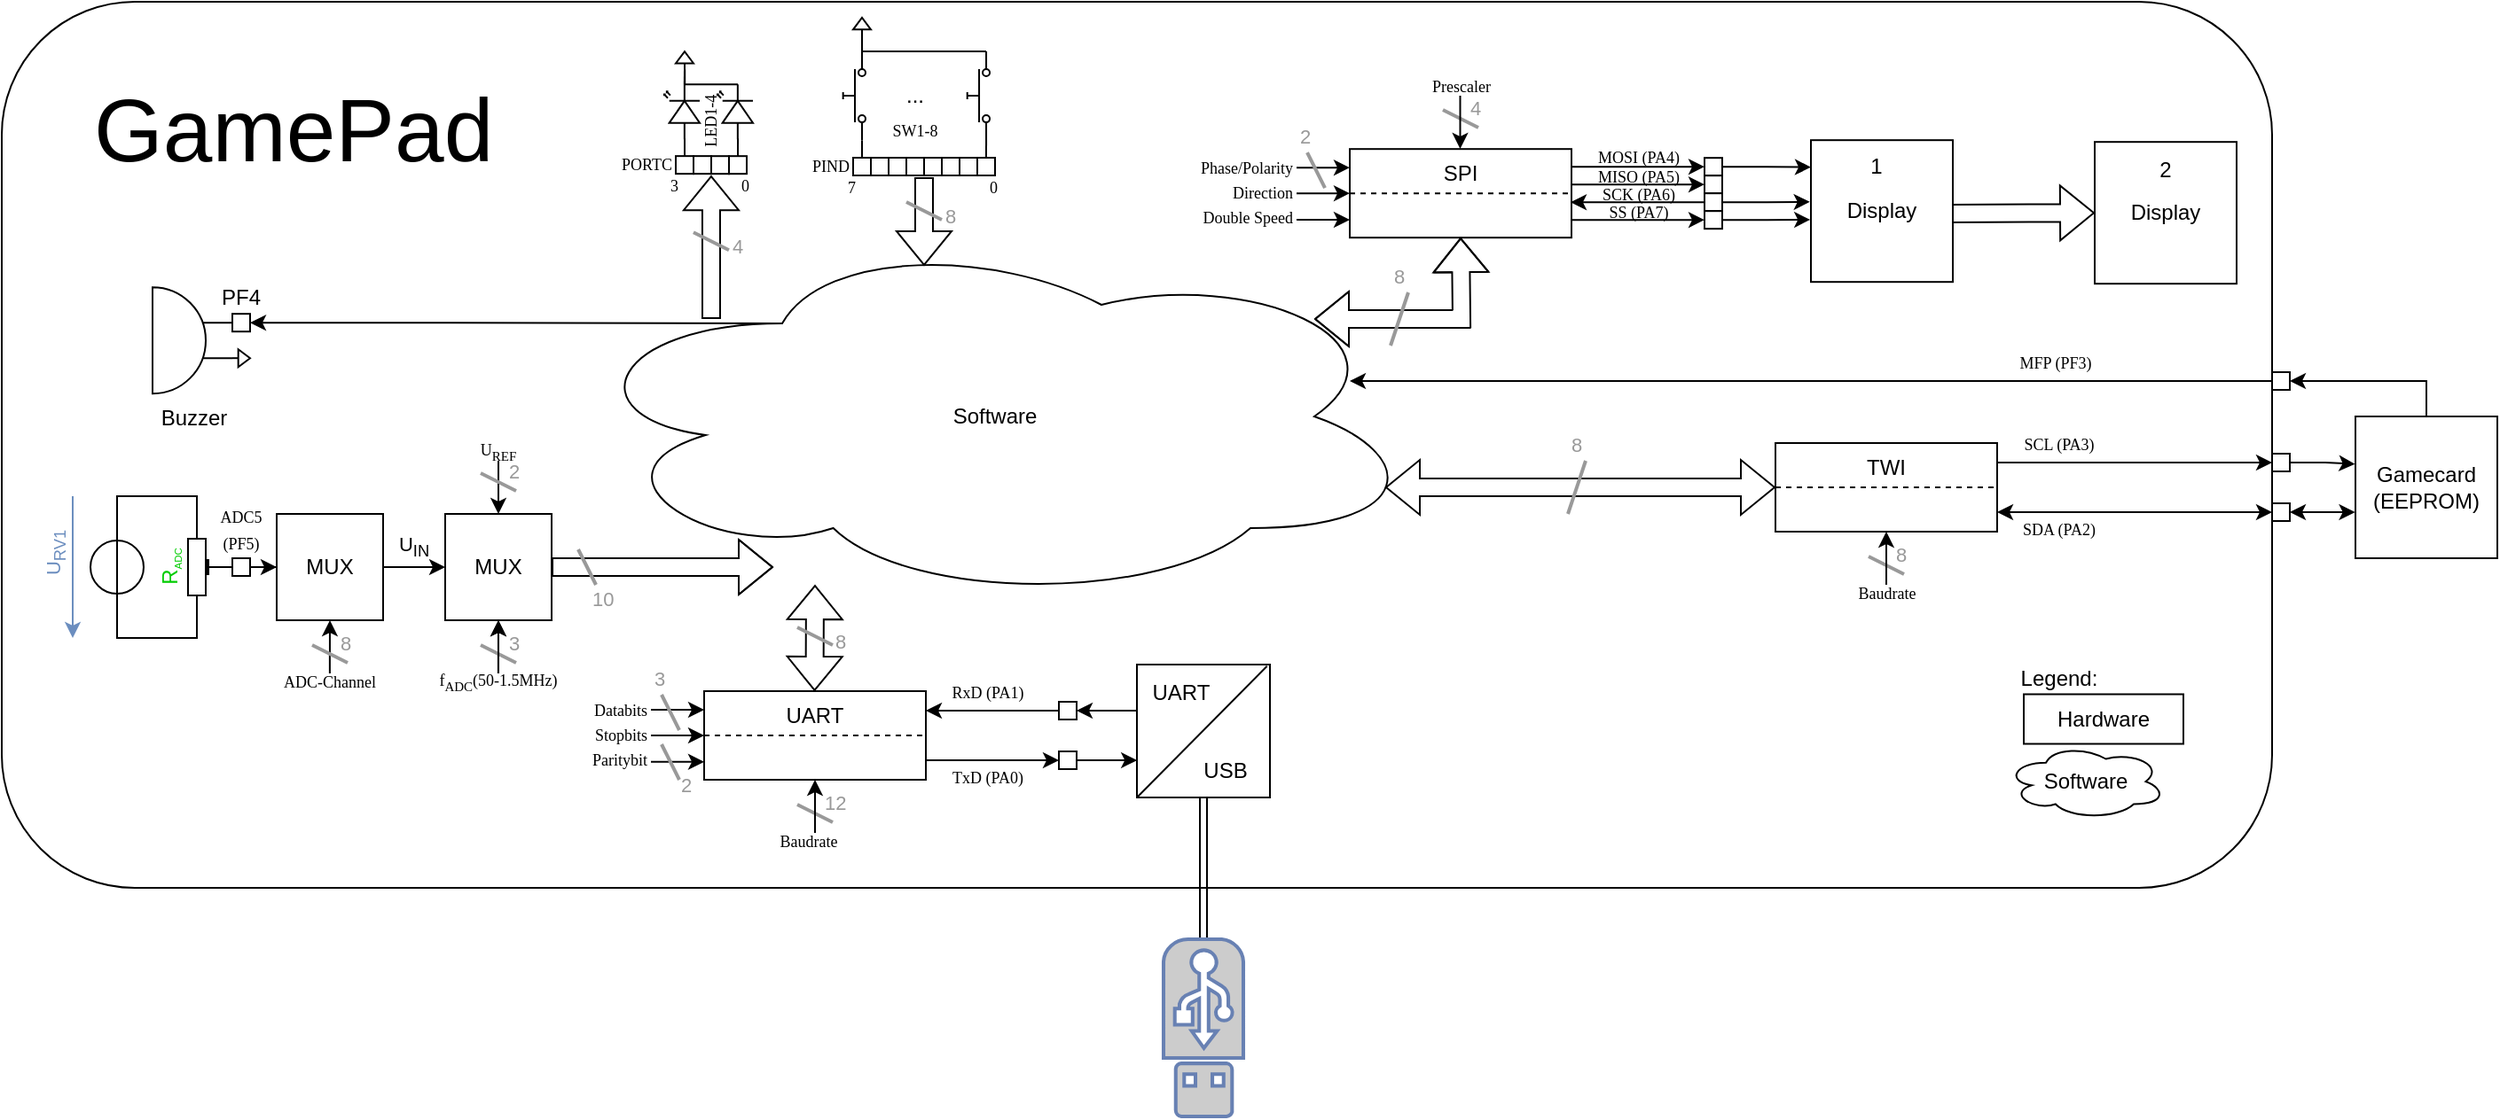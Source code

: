 <mxfile version="28.1.2">
  <diagram name="Seite-1" id="5_yMil5gJSfmWAZm3a9V">
    <mxGraphModel dx="1501" dy="885" grid="1" gridSize="10" guides="1" tooltips="1" connect="1" arrows="1" fold="1" page="1" pageScale="1" pageWidth="827" pageHeight="1169" math="0" shadow="0">
      <root>
        <mxCell id="0" />
        <mxCell id="1" parent="0" />
        <mxCell id="2j-rZwEIqoR1VBWoCeoS-139" value="" style="rounded=1;whiteSpace=wrap;html=1;labelBackgroundColor=default;" parent="1" vertex="1">
          <mxGeometry x="80" y="181" width="1280" height="500" as="geometry" />
        </mxCell>
        <mxCell id="L_umMG17DJ18Sw7gHSa4-65" value="" style="shape=flexArrow;endArrow=classic;html=1;rounded=0;entryX=0;entryY=0.5;entryDx=0;entryDy=0;exitX=0.972;exitY=0.518;exitDx=0;exitDy=0;exitPerimeter=0;" parent="1" source="L_umMG17DJ18Sw7gHSa4-53" target="L_umMG17DJ18Sw7gHSa4-55" edge="1">
          <mxGeometry width="50" height="50" relative="1" as="geometry">
            <mxPoint x="1150" y="290" as="sourcePoint" />
            <mxPoint x="1200" y="240" as="targetPoint" />
          </mxGeometry>
        </mxCell>
        <mxCell id="2j-rZwEIqoR1VBWoCeoS-1" value="Software" style="ellipse;shape=cloud;whiteSpace=wrap;html=1;" parent="1" vertex="1">
          <mxGeometry x="400" y="310" width="480" height="210" as="geometry" />
        </mxCell>
        <mxCell id="h8aSxiHESVSjdpus-O2o-128" style="edgeStyle=orthogonalEdgeStyle;rounded=0;orthogonalLoop=1;jettySize=auto;html=1;exitX=0;exitY=0.5;exitDx=0;exitDy=0;endArrow=none;endFill=0;startArrow=classic;startFill=1;" parent="1" source="2j-rZwEIqoR1VBWoCeoS-50" edge="1">
          <mxGeometry relative="1" as="geometry">
            <mxPoint x="964.5" y="274.09" as="targetPoint" />
            <mxPoint x="1022" y="274.101" as="sourcePoint" />
          </mxGeometry>
        </mxCell>
        <mxCell id="L_umMG17DJ18Sw7gHSa4-61" style="edgeStyle=orthogonalEdgeStyle;rounded=0;orthogonalLoop=1;jettySize=auto;html=1;exitX=1;exitY=0.5;exitDx=0;exitDy=0;entryX=0;entryY=0.191;entryDx=0;entryDy=0;entryPerimeter=0;" parent="1" source="2j-rZwEIqoR1VBWoCeoS-50" target="L_umMG17DJ18Sw7gHSa4-53" edge="1">
          <mxGeometry relative="1" as="geometry" />
        </mxCell>
        <mxCell id="2j-rZwEIqoR1VBWoCeoS-50" value="" style="whiteSpace=wrap;html=1;aspect=fixed;verticalAlign=bottom;labelPosition=center;verticalLabelPosition=top;align=center;horizontal=1;" parent="1" vertex="1">
          <mxGeometry x="1040" y="269.09" width="10" height="10" as="geometry" />
        </mxCell>
        <mxCell id="h8aSxiHESVSjdpus-O2o-129" style="edgeStyle=orthogonalEdgeStyle;rounded=0;orthogonalLoop=1;jettySize=auto;html=1;exitX=0;exitY=0.5;exitDx=0;exitDy=0;startArrow=classic;startFill=1;endArrow=none;endFill=0;" parent="1" source="2j-rZwEIqoR1VBWoCeoS-61" edge="1">
          <mxGeometry relative="1" as="geometry">
            <mxPoint x="964.5" y="284.09" as="targetPoint" />
            <mxPoint x="1022" y="284.101" as="sourcePoint" />
          </mxGeometry>
        </mxCell>
        <mxCell id="2j-rZwEIqoR1VBWoCeoS-61" value="" style="whiteSpace=wrap;html=1;aspect=fixed;verticalAlign=bottom;labelPosition=center;verticalLabelPosition=top;align=center;horizontal=1;" parent="1" vertex="1">
          <mxGeometry x="1040" y="279.09" width="10" height="10" as="geometry" />
        </mxCell>
        <mxCell id="h8aSxiHESVSjdpus-O2o-130" style="edgeStyle=orthogonalEdgeStyle;rounded=0;orthogonalLoop=1;jettySize=auto;html=1;exitX=0;exitY=0.5;exitDx=0;exitDy=0;" parent="1" source="2j-rZwEIqoR1VBWoCeoS-62" edge="1">
          <mxGeometry relative="1" as="geometry">
            <mxPoint x="964.5" y="294.09" as="targetPoint" />
            <mxPoint x="1022" y="294.101" as="sourcePoint" />
          </mxGeometry>
        </mxCell>
        <mxCell id="L_umMG17DJ18Sw7gHSa4-62" style="edgeStyle=orthogonalEdgeStyle;rounded=0;orthogonalLoop=1;jettySize=auto;html=1;entryX=-0.008;entryY=0.435;entryDx=0;entryDy=0;entryPerimeter=0;" parent="1" source="2j-rZwEIqoR1VBWoCeoS-62" target="L_umMG17DJ18Sw7gHSa4-53" edge="1">
          <mxGeometry relative="1" as="geometry" />
        </mxCell>
        <mxCell id="2j-rZwEIqoR1VBWoCeoS-62" value="" style="whiteSpace=wrap;html=1;aspect=fixed;verticalAlign=bottom;labelPosition=center;verticalLabelPosition=top;align=center;horizontal=1;" parent="1" vertex="1">
          <mxGeometry x="1040" y="289.09" width="10" height="10" as="geometry" />
        </mxCell>
        <mxCell id="h8aSxiHESVSjdpus-O2o-131" style="edgeStyle=orthogonalEdgeStyle;rounded=0;orthogonalLoop=1;jettySize=auto;html=1;exitX=0;exitY=0.5;exitDx=0;exitDy=0;startArrow=classic;startFill=1;endArrow=none;endFill=0;" parent="1" source="2j-rZwEIqoR1VBWoCeoS-63" edge="1">
          <mxGeometry relative="1" as="geometry">
            <mxPoint x="964.5" y="304.09" as="targetPoint" />
            <mxPoint x="1022" y="304.101" as="sourcePoint" />
          </mxGeometry>
        </mxCell>
        <mxCell id="L_umMG17DJ18Sw7gHSa4-60" style="edgeStyle=orthogonalEdgeStyle;rounded=0;orthogonalLoop=1;jettySize=auto;html=1;exitX=1;exitY=0.5;exitDx=0;exitDy=0;entryX=-0.005;entryY=0.561;entryDx=0;entryDy=0;entryPerimeter=0;" parent="1" source="2j-rZwEIqoR1VBWoCeoS-63" target="L_umMG17DJ18Sw7gHSa4-53" edge="1">
          <mxGeometry relative="1" as="geometry" />
        </mxCell>
        <mxCell id="2j-rZwEIqoR1VBWoCeoS-63" value="" style="whiteSpace=wrap;html=1;aspect=fixed;verticalAlign=bottom;labelPosition=center;verticalLabelPosition=top;align=center;horizontal=1;" parent="1" vertex="1">
          <mxGeometry x="1040" y="299.09" width="10" height="10" as="geometry" />
        </mxCell>
        <mxCell id="2j-rZwEIqoR1VBWoCeoS-65" value="&lt;div&gt;MOSI (PA4)&lt;/div&gt;" style="text;html=1;align=center;verticalAlign=middle;whiteSpace=wrap;rounded=0;rotation=0;fontSize=9;horizontal=1;fontFamily=Lucida Console;" parent="1" vertex="1">
          <mxGeometry x="962.5" y="264.09" width="80" height="10" as="geometry" />
        </mxCell>
        <mxCell id="2j-rZwEIqoR1VBWoCeoS-66" value="SCK (PA6)" style="text;html=1;align=center;verticalAlign=middle;whiteSpace=wrap;rounded=0;rotation=0;fontSize=9;horizontal=1;fontFamily=Lucida Console;" parent="1" vertex="1">
          <mxGeometry x="962.5" y="285.09" width="80" height="10" as="geometry" />
        </mxCell>
        <mxCell id="2j-rZwEIqoR1VBWoCeoS-67" value="MISO (PA5)" style="text;html=1;align=center;verticalAlign=middle;whiteSpace=wrap;rounded=0;rotation=0;fontSize=9;horizontal=1;fontFamily=Lucida Console;" parent="1" vertex="1">
          <mxGeometry x="962.5" y="275.09" width="80" height="10" as="geometry" />
        </mxCell>
        <mxCell id="2j-rZwEIqoR1VBWoCeoS-68" value="SS (PA7)" style="text;html=1;align=center;verticalAlign=middle;whiteSpace=wrap;rounded=0;rotation=0;fontSize=9;horizontal=1;fontFamily=Lucida Console;" parent="1" vertex="1">
          <mxGeometry x="962.5" y="295.09" width="80" height="10" as="geometry" />
        </mxCell>
        <mxCell id="2j-rZwEIqoR1VBWoCeoS-135" value="UART" style="rounded=0;whiteSpace=wrap;html=1;verticalAlign=top;" parent="1" vertex="1">
          <mxGeometry x="476" y="570" width="125" height="50" as="geometry" />
        </mxCell>
        <mxCell id="2j-rZwEIqoR1VBWoCeoS-136" value="" style="endArrow=none;dashed=1;html=1;rounded=0;exitX=0;exitY=0.5;exitDx=0;exitDy=0;entryX=1;entryY=0.5;entryDx=0;entryDy=0;" parent="1" source="2j-rZwEIqoR1VBWoCeoS-135" target="2j-rZwEIqoR1VBWoCeoS-135" edge="1">
          <mxGeometry width="50" height="50" relative="1" as="geometry">
            <mxPoint x="646" y="600" as="sourcePoint" />
            <mxPoint x="696" y="550" as="targetPoint" />
          </mxGeometry>
        </mxCell>
        <mxCell id="2j-rZwEIqoR1VBWoCeoS-140" style="edgeStyle=orthogonalEdgeStyle;rounded=0;orthogonalLoop=1;jettySize=auto;html=1;exitX=0;exitY=0.25;exitDx=0;exitDy=0;startArrow=classic;startFill=1;endArrow=none;endFill=0;entryX=1;entryY=0.5;entryDx=0;entryDy=0;" parent="1" edge="1">
          <mxGeometry relative="1" as="geometry">
            <mxPoint x="446" y="580" as="targetPoint" />
            <mxPoint x="476" y="580.5" as="sourcePoint" />
          </mxGeometry>
        </mxCell>
        <mxCell id="2j-rZwEIqoR1VBWoCeoS-141" value="Databits" style="text;html=1;align=right;verticalAlign=middle;whiteSpace=wrap;rounded=0;rotation=0;fontSize=9;horizontal=1;fontFamily=Lucida Console;" parent="1" vertex="1">
          <mxGeometry x="356" y="576" width="90" height="10" as="geometry" />
        </mxCell>
        <mxCell id="2j-rZwEIqoR1VBWoCeoS-142" value="" style="endArrow=none;html=1;strokeWidth=2;rounded=0;strokeColor=#999999;" parent="1" edge="1">
          <mxGeometry width="50" height="50" relative="1" as="geometry">
            <mxPoint x="462" y="592" as="sourcePoint" />
            <mxPoint x="452" y="572" as="targetPoint" />
          </mxGeometry>
        </mxCell>
        <mxCell id="2j-rZwEIqoR1VBWoCeoS-143" value="3" style="edgeLabel;html=1;align=left;verticalAlign=bottom;resizable=0;points=[];labelPosition=right;verticalLabelPosition=middle;fontColor=#999999;" parent="2j-rZwEIqoR1VBWoCeoS-142" vertex="1" connectable="0">
          <mxGeometry x="-0.44" y="1" relative="1" as="geometry">
            <mxPoint x="-12" y="-15" as="offset" />
          </mxGeometry>
        </mxCell>
        <mxCell id="2j-rZwEIqoR1VBWoCeoS-146" style="edgeStyle=orthogonalEdgeStyle;rounded=0;orthogonalLoop=1;jettySize=auto;html=1;exitX=0;exitY=0.25;exitDx=0;exitDy=0;startArrow=classic;startFill=1;endArrow=none;endFill=0;" parent="1" edge="1">
          <mxGeometry relative="1" as="geometry">
            <mxPoint x="446" y="609.92" as="targetPoint" />
            <mxPoint x="476" y="609.92" as="sourcePoint" />
          </mxGeometry>
        </mxCell>
        <mxCell id="2j-rZwEIqoR1VBWoCeoS-147" value="" style="endArrow=none;html=1;strokeWidth=2;rounded=0;strokeColor=#999999;verticalAlign=top;" parent="1" edge="1">
          <mxGeometry width="50" height="50" relative="1" as="geometry">
            <mxPoint x="462" y="620" as="sourcePoint" />
            <mxPoint x="452" y="600" as="targetPoint" />
          </mxGeometry>
        </mxCell>
        <mxCell id="2j-rZwEIqoR1VBWoCeoS-148" value="2" style="edgeLabel;html=1;align=left;verticalAlign=top;resizable=0;points=[];labelPosition=right;verticalLabelPosition=middle;fontColor=#999999;" parent="2j-rZwEIqoR1VBWoCeoS-147" vertex="1" connectable="0">
          <mxGeometry x="-0.44" y="1" relative="1" as="geometry">
            <mxPoint x="3" y="-5" as="offset" />
          </mxGeometry>
        </mxCell>
        <mxCell id="2j-rZwEIqoR1VBWoCeoS-149" value="Paritybit" style="text;html=1;align=right;verticalAlign=middle;whiteSpace=wrap;rounded=0;rotation=0;fontSize=9;horizontal=1;fontFamily=Lucida Console;" parent="1" vertex="1">
          <mxGeometry x="356" y="604" width="90" height="10" as="geometry" />
        </mxCell>
        <mxCell id="2j-rZwEIqoR1VBWoCeoS-150" style="edgeStyle=orthogonalEdgeStyle;rounded=0;orthogonalLoop=1;jettySize=auto;html=1;exitX=0;exitY=0.25;exitDx=0;exitDy=0;startArrow=classic;startFill=1;endArrow=none;endFill=0;" parent="1" edge="1">
          <mxGeometry relative="1" as="geometry">
            <mxPoint x="446" y="595" as="targetPoint" />
            <mxPoint x="476" y="595" as="sourcePoint" />
          </mxGeometry>
        </mxCell>
        <mxCell id="2j-rZwEIqoR1VBWoCeoS-151" value="Stopbits" style="text;html=1;align=right;verticalAlign=middle;whiteSpace=wrap;rounded=0;rotation=0;fontSize=9;horizontal=1;fontFamily=Lucida Console;" parent="1" vertex="1">
          <mxGeometry x="356" y="590" width="90" height="10" as="geometry" />
        </mxCell>
        <mxCell id="L_umMG17DJ18Sw7gHSa4-14" style="edgeStyle=orthogonalEdgeStyle;rounded=0;orthogonalLoop=1;jettySize=auto;html=1;exitX=1;exitY=0.5;exitDx=0;exitDy=0;entryX=0;entryY=0.866;entryDx=0;entryDy=0;entryPerimeter=0;startArrow=classic;startFill=1;endArrow=none;endFill=0;" parent="1" source="2j-rZwEIqoR1VBWoCeoS-152" target="L_umMG17DJ18Sw7gHSa4-8" edge="1">
          <mxGeometry relative="1" as="geometry" />
        </mxCell>
        <mxCell id="2j-rZwEIqoR1VBWoCeoS-152" value="" style="whiteSpace=wrap;html=1;aspect=fixed;verticalAlign=bottom;labelPosition=center;verticalLabelPosition=top;align=center;horizontal=1;" parent="1" vertex="1">
          <mxGeometry x="676" y="576" width="10" height="10" as="geometry" />
        </mxCell>
        <mxCell id="2j-rZwEIqoR1VBWoCeoS-157" style="edgeStyle=orthogonalEdgeStyle;rounded=0;orthogonalLoop=1;jettySize=auto;html=1;exitX=0;exitY=0.5;exitDx=0;exitDy=0;endArrow=none;endFill=0;startArrow=classic;startFill=1;" parent="1" source="2j-rZwEIqoR1VBWoCeoS-153" edge="1">
          <mxGeometry relative="1" as="geometry">
            <mxPoint x="601" y="608.971" as="targetPoint" />
            <mxPoint x="626" y="609" as="sourcePoint" />
          </mxGeometry>
        </mxCell>
        <mxCell id="L_umMG17DJ18Sw7gHSa4-15" style="edgeStyle=orthogonalEdgeStyle;rounded=0;orthogonalLoop=1;jettySize=auto;html=1;exitX=1;exitY=0.5;exitDx=0;exitDy=0;entryX=0.001;entryY=0.726;entryDx=0;entryDy=0;entryPerimeter=0;" parent="1" source="2j-rZwEIqoR1VBWoCeoS-153" target="L_umMG17DJ18Sw7gHSa4-5" edge="1">
          <mxGeometry relative="1" as="geometry" />
        </mxCell>
        <mxCell id="2j-rZwEIqoR1VBWoCeoS-153" value="" style="whiteSpace=wrap;html=1;aspect=fixed;verticalAlign=bottom;labelPosition=center;verticalLabelPosition=top;align=center;horizontal=1;" parent="1" vertex="1">
          <mxGeometry x="676" y="604" width="10" height="10" as="geometry" />
        </mxCell>
        <mxCell id="2j-rZwEIqoR1VBWoCeoS-154" value="RxD (PA1)" style="text;html=1;align=center;verticalAlign=middle;whiteSpace=wrap;rounded=0;rotation=0;fontSize=9;horizontal=1;fontFamily=Lucida Console;" parent="1" vertex="1">
          <mxGeometry x="601" y="566" width="70" height="10" as="geometry" />
        </mxCell>
        <mxCell id="2j-rZwEIqoR1VBWoCeoS-155" value="TxD (PA0)" style="text;html=1;align=center;verticalAlign=middle;whiteSpace=wrap;rounded=0;rotation=0;fontSize=9;horizontal=1;fontFamily=Lucida Console;" parent="1" vertex="1">
          <mxGeometry x="601" y="614" width="70" height="10" as="geometry" />
        </mxCell>
        <mxCell id="2j-rZwEIqoR1VBWoCeoS-158" style="edgeStyle=orthogonalEdgeStyle;rounded=0;orthogonalLoop=1;jettySize=auto;html=1;exitX=0;exitY=0.5;exitDx=0;exitDy=0;" parent="1" source="2j-rZwEIqoR1VBWoCeoS-152" edge="1">
          <mxGeometry relative="1" as="geometry">
            <mxPoint x="601" y="580.961" as="targetPoint" />
            <mxPoint x="631" y="580.99" as="sourcePoint" />
          </mxGeometry>
        </mxCell>
        <mxCell id="2j-rZwEIqoR1VBWoCeoS-167" value="" style="endArrow=none;html=1;strokeWidth=2;rounded=0;strokeColor=#999999;" parent="1" edge="1">
          <mxGeometry width="50" height="50" relative="1" as="geometry">
            <mxPoint x="548.5" y="644" as="sourcePoint" />
            <mxPoint x="528.5" y="634" as="targetPoint" />
          </mxGeometry>
        </mxCell>
        <mxCell id="2j-rZwEIqoR1VBWoCeoS-168" value="12" style="edgeLabel;html=1;align=left;verticalAlign=bottom;resizable=0;points=[];labelPosition=right;verticalLabelPosition=middle;fontColor=#999999;" parent="2j-rZwEIqoR1VBWoCeoS-167" vertex="1" connectable="0">
          <mxGeometry x="-0.44" y="1" relative="1" as="geometry">
            <mxPoint as="offset" />
          </mxGeometry>
        </mxCell>
        <mxCell id="2j-rZwEIqoR1VBWoCeoS-169" value="" style="edgeStyle=orthogonalEdgeStyle;rounded=0;orthogonalLoop=1;jettySize=auto;html=1;" parent="1" edge="1">
          <mxGeometry relative="1" as="geometry">
            <mxPoint x="538.5" y="620" as="targetPoint" />
            <mxPoint x="538.5" y="650" as="sourcePoint" />
          </mxGeometry>
        </mxCell>
        <mxCell id="2j-rZwEIqoR1VBWoCeoS-170" value="Baudrate" style="text;html=1;align=center;verticalAlign=middle;whiteSpace=wrap;rounded=0;rotation=0;fontSize=9;horizontal=1;fontFamily=Lucida Console;" parent="1" vertex="1">
          <mxGeometry x="480" y="650" width="110" height="10" as="geometry" />
        </mxCell>
        <mxCell id="h8aSxiHESVSjdpus-O2o-61" value="TWI" style="rounded=0;whiteSpace=wrap;html=1;verticalAlign=top;" parent="1" vertex="1">
          <mxGeometry x="1080" y="430" width="125" height="50" as="geometry" />
        </mxCell>
        <mxCell id="h8aSxiHESVSjdpus-O2o-62" value="" style="endArrow=none;dashed=1;html=1;rounded=0;exitX=0;exitY=0.5;exitDx=0;exitDy=0;entryX=1;entryY=0.5;entryDx=0;entryDy=0;" parent="1" source="h8aSxiHESVSjdpus-O2o-61" target="h8aSxiHESVSjdpus-O2o-61" edge="1">
          <mxGeometry width="50" height="50" relative="1" as="geometry">
            <mxPoint x="1250" y="460" as="sourcePoint" />
            <mxPoint x="1300" y="410" as="targetPoint" />
          </mxGeometry>
        </mxCell>
        <mxCell id="L_umMG17DJ18Sw7gHSa4-22" style="edgeStyle=orthogonalEdgeStyle;rounded=0;orthogonalLoop=1;jettySize=auto;html=1;entryX=-0.003;entryY=0.336;entryDx=0;entryDy=0;entryPerimeter=0;" parent="1" source="h8aSxiHESVSjdpus-O2o-73" target="L_umMG17DJ18Sw7gHSa4-16" edge="1">
          <mxGeometry relative="1" as="geometry" />
        </mxCell>
        <mxCell id="h8aSxiHESVSjdpus-O2o-73" value="" style="whiteSpace=wrap;html=1;aspect=fixed;verticalAlign=bottom;labelPosition=center;verticalLabelPosition=top;align=center;horizontal=1;" parent="1" vertex="1">
          <mxGeometry x="1360" y="436" width="10" height="10" as="geometry" />
        </mxCell>
        <mxCell id="h8aSxiHESVSjdpus-O2o-74" style="edgeStyle=orthogonalEdgeStyle;rounded=0;orthogonalLoop=1;jettySize=auto;html=1;exitX=0;exitY=0.5;exitDx=0;exitDy=0;endArrow=classic;endFill=1;startArrow=classic;startFill=1;" parent="1" source="h8aSxiHESVSjdpus-O2o-75" edge="1">
          <mxGeometry relative="1" as="geometry">
            <mxPoint x="1205" y="468.971" as="targetPoint" />
            <mxPoint x="1230" y="469" as="sourcePoint" />
          </mxGeometry>
        </mxCell>
        <mxCell id="L_umMG17DJ18Sw7gHSa4-23" style="edgeStyle=orthogonalEdgeStyle;rounded=0;orthogonalLoop=1;jettySize=auto;html=1;exitX=1;exitY=0.5;exitDx=0;exitDy=0;entryX=-0.003;entryY=0.665;entryDx=0;entryDy=0;entryPerimeter=0;startArrow=classic;startFill=1;" parent="1" source="h8aSxiHESVSjdpus-O2o-75" target="L_umMG17DJ18Sw7gHSa4-16" edge="1">
          <mxGeometry relative="1" as="geometry" />
        </mxCell>
        <mxCell id="h8aSxiHESVSjdpus-O2o-75" value="" style="whiteSpace=wrap;html=1;aspect=fixed;verticalAlign=bottom;labelPosition=center;verticalLabelPosition=top;align=center;horizontal=1;" parent="1" vertex="1">
          <mxGeometry x="1360" y="464" width="10" height="10" as="geometry" />
        </mxCell>
        <mxCell id="h8aSxiHESVSjdpus-O2o-76" value="SCL (PA3)" style="text;html=1;align=center;verticalAlign=middle;whiteSpace=wrap;rounded=0;rotation=0;fontSize=9;horizontal=1;fontFamily=Lucida Console;" parent="1" vertex="1">
          <mxGeometry x="1205" y="426" width="70" height="10" as="geometry" />
        </mxCell>
        <mxCell id="h8aSxiHESVSjdpus-O2o-77" value="SDA (PA2)" style="text;html=1;align=center;verticalAlign=middle;whiteSpace=wrap;rounded=0;rotation=0;fontSize=9;horizontal=1;fontFamily=Lucida Console;" parent="1" vertex="1">
          <mxGeometry x="1205" y="474" width="70" height="10" as="geometry" />
        </mxCell>
        <mxCell id="h8aSxiHESVSjdpus-O2o-78" style="edgeStyle=orthogonalEdgeStyle;rounded=0;orthogonalLoop=1;jettySize=auto;html=1;exitX=0;exitY=0.5;exitDx=0;exitDy=0;endArrow=none;endFill=0;startArrow=classic;startFill=1;" parent="1" source="h8aSxiHESVSjdpus-O2o-73" edge="1">
          <mxGeometry relative="1" as="geometry">
            <mxPoint x="1205" y="440.961" as="targetPoint" />
            <mxPoint x="1235" y="440.99" as="sourcePoint" />
          </mxGeometry>
        </mxCell>
        <mxCell id="h8aSxiHESVSjdpus-O2o-79" value="" style="endArrow=none;html=1;strokeWidth=2;rounded=0;strokeColor=#999999;" parent="1" edge="1">
          <mxGeometry width="50" height="50" relative="1" as="geometry">
            <mxPoint x="1152.5" y="504" as="sourcePoint" />
            <mxPoint x="1132.5" y="494" as="targetPoint" />
          </mxGeometry>
        </mxCell>
        <mxCell id="h8aSxiHESVSjdpus-O2o-80" value="8" style="edgeLabel;html=1;align=left;verticalAlign=bottom;resizable=0;points=[];labelPosition=right;verticalLabelPosition=middle;fontColor=#999999;" parent="h8aSxiHESVSjdpus-O2o-79" vertex="1" connectable="0">
          <mxGeometry x="-0.44" y="1" relative="1" as="geometry">
            <mxPoint as="offset" />
          </mxGeometry>
        </mxCell>
        <mxCell id="h8aSxiHESVSjdpus-O2o-81" value="" style="edgeStyle=orthogonalEdgeStyle;rounded=0;orthogonalLoop=1;jettySize=auto;html=1;" parent="1" source="h8aSxiHESVSjdpus-O2o-82" edge="1">
          <mxGeometry relative="1" as="geometry">
            <mxPoint x="1142.5" y="480" as="targetPoint" />
          </mxGeometry>
        </mxCell>
        <mxCell id="h8aSxiHESVSjdpus-O2o-82" value="Baudrate" style="text;html=1;align=center;verticalAlign=middle;whiteSpace=wrap;rounded=0;rotation=0;fontSize=9;horizontal=1;fontFamily=Lucida Console;" parent="1" vertex="1">
          <mxGeometry x="1087.5" y="510" width="110" height="10" as="geometry" />
        </mxCell>
        <mxCell id="h8aSxiHESVSjdpus-O2o-95" value="SPI" style="rounded=0;whiteSpace=wrap;html=1;verticalAlign=top;" parent="1" vertex="1">
          <mxGeometry x="840" y="264.09" width="125" height="50" as="geometry" />
        </mxCell>
        <mxCell id="h8aSxiHESVSjdpus-O2o-96" value="" style="endArrow=none;dashed=1;html=1;rounded=0;exitX=0;exitY=0.5;exitDx=0;exitDy=0;entryX=1;entryY=0.5;entryDx=0;entryDy=0;" parent="1" source="h8aSxiHESVSjdpus-O2o-95" target="h8aSxiHESVSjdpus-O2o-95" edge="1">
          <mxGeometry width="50" height="50" relative="1" as="geometry">
            <mxPoint x="1010" y="294.09" as="sourcePoint" />
            <mxPoint x="1060" y="244.09" as="targetPoint" />
          </mxGeometry>
        </mxCell>
        <mxCell id="h8aSxiHESVSjdpus-O2o-97" style="edgeStyle=orthogonalEdgeStyle;rounded=0;orthogonalLoop=1;jettySize=auto;html=1;exitX=0;exitY=0.25;exitDx=0;exitDy=0;startArrow=classic;startFill=1;endArrow=none;endFill=0;entryX=1;entryY=0.5;entryDx=0;entryDy=0;" parent="1" edge="1">
          <mxGeometry relative="1" as="geometry">
            <mxPoint x="810" y="274.09" as="targetPoint" />
            <mxPoint x="840" y="274.59" as="sourcePoint" />
          </mxGeometry>
        </mxCell>
        <mxCell id="h8aSxiHESVSjdpus-O2o-98" value="Phase/Polarity" style="text;html=1;align=right;verticalAlign=middle;whiteSpace=wrap;rounded=0;rotation=0;fontSize=9;horizontal=1;fontFamily=Lucida Console;" parent="1" vertex="1">
          <mxGeometry x="720" y="270.09" width="90" height="10" as="geometry" />
        </mxCell>
        <mxCell id="h8aSxiHESVSjdpus-O2o-99" value="" style="endArrow=none;html=1;strokeWidth=2;rounded=0;strokeColor=#999999;" parent="1" edge="1">
          <mxGeometry width="50" height="50" relative="1" as="geometry">
            <mxPoint x="826" y="286.09" as="sourcePoint" />
            <mxPoint x="816" y="266.09" as="targetPoint" />
          </mxGeometry>
        </mxCell>
        <mxCell id="h8aSxiHESVSjdpus-O2o-100" value="2" style="edgeLabel;html=1;align=left;verticalAlign=bottom;resizable=0;points=[];labelPosition=right;verticalLabelPosition=middle;fontColor=#999999;" parent="h8aSxiHESVSjdpus-O2o-99" vertex="1" connectable="0">
          <mxGeometry x="-0.44" y="1" relative="1" as="geometry">
            <mxPoint x="-12" y="-15" as="offset" />
          </mxGeometry>
        </mxCell>
        <mxCell id="h8aSxiHESVSjdpus-O2o-101" style="edgeStyle=orthogonalEdgeStyle;rounded=0;orthogonalLoop=1;jettySize=auto;html=1;exitX=0;exitY=0.25;exitDx=0;exitDy=0;startArrow=classic;startFill=1;endArrow=none;endFill=0;" parent="1" edge="1">
          <mxGeometry relative="1" as="geometry">
            <mxPoint x="810" y="304.01" as="targetPoint" />
            <mxPoint x="840" y="304.01" as="sourcePoint" />
          </mxGeometry>
        </mxCell>
        <mxCell id="h8aSxiHESVSjdpus-O2o-104" value="Double Speed" style="text;html=1;align=right;verticalAlign=middle;whiteSpace=wrap;rounded=0;rotation=0;fontSize=9;horizontal=1;fontFamily=Lucida Console;" parent="1" vertex="1">
          <mxGeometry x="720" y="298.09" width="90" height="10" as="geometry" />
        </mxCell>
        <mxCell id="h8aSxiHESVSjdpus-O2o-105" style="edgeStyle=orthogonalEdgeStyle;rounded=0;orthogonalLoop=1;jettySize=auto;html=1;exitX=0;exitY=0.25;exitDx=0;exitDy=0;startArrow=classic;startFill=1;endArrow=none;endFill=0;" parent="1" edge="1">
          <mxGeometry relative="1" as="geometry">
            <mxPoint x="810" y="289.09" as="targetPoint" />
            <mxPoint x="840" y="289.09" as="sourcePoint" />
          </mxGeometry>
        </mxCell>
        <mxCell id="h8aSxiHESVSjdpus-O2o-106" value="Direction" style="text;html=1;align=right;verticalAlign=middle;whiteSpace=wrap;rounded=0;rotation=0;fontSize=9;horizontal=1;fontFamily=Lucida Console;" parent="1" vertex="1">
          <mxGeometry x="720" y="284.09" width="90" height="10" as="geometry" />
        </mxCell>
        <mxCell id="h8aSxiHESVSjdpus-O2o-113" value="" style="endArrow=none;html=1;strokeWidth=2;rounded=0;strokeColor=#999999;" parent="1" edge="1">
          <mxGeometry width="50" height="50" relative="1" as="geometry">
            <mxPoint x="912.5" y="252" as="sourcePoint" />
            <mxPoint x="892.5" y="242" as="targetPoint" />
          </mxGeometry>
        </mxCell>
        <mxCell id="h8aSxiHESVSjdpus-O2o-114" value="4" style="edgeLabel;html=1;align=left;verticalAlign=bottom;resizable=0;points=[];labelPosition=right;verticalLabelPosition=middle;fontColor=#999999;" parent="h8aSxiHESVSjdpus-O2o-113" vertex="1" connectable="0">
          <mxGeometry x="-0.44" y="1" relative="1" as="geometry">
            <mxPoint as="offset" />
          </mxGeometry>
        </mxCell>
        <mxCell id="h8aSxiHESVSjdpus-O2o-115" value="" style="edgeStyle=orthogonalEdgeStyle;rounded=0;orthogonalLoop=1;jettySize=auto;html=1;endArrow=none;endFill=0;startArrow=classic;startFill=1;" parent="1" edge="1">
          <mxGeometry relative="1" as="geometry">
            <mxPoint x="902.25" y="234" as="targetPoint" />
            <mxPoint x="902.25" y="264" as="sourcePoint" />
          </mxGeometry>
        </mxCell>
        <mxCell id="h8aSxiHESVSjdpus-O2o-116" value="Prescaler" style="text;html=1;align=center;verticalAlign=middle;whiteSpace=wrap;rounded=0;rotation=0;fontSize=9;horizontal=1;fontFamily=Lucida Console;" parent="1" vertex="1">
          <mxGeometry x="847.5" y="224" width="110" height="10" as="geometry" />
        </mxCell>
        <mxCell id="h8aSxiHESVSjdpus-O2o-132" value="" style="shape=flexArrow;endArrow=classic;html=1;rounded=0;startArrow=block;entryX=0;entryY=0.5;entryDx=0;entryDy=0;" parent="1" edge="1" target="h8aSxiHESVSjdpus-O2o-61">
          <mxGeometry width="50" height="50" relative="1" as="geometry">
            <mxPoint x="860" y="455" as="sourcePoint" />
            <mxPoint x="760" y="455" as="targetPoint" />
          </mxGeometry>
        </mxCell>
        <mxCell id="h8aSxiHESVSjdpus-O2o-146" value="" style="shape=flexArrow;endArrow=none;html=1;rounded=0;endFill=0;startArrow=block;" parent="1" edge="1">
          <mxGeometry width="50" height="50" relative="1" as="geometry">
            <mxPoint x="600" y="330" as="sourcePoint" />
            <mxPoint x="600" y="280" as="targetPoint" />
          </mxGeometry>
        </mxCell>
        <mxCell id="h8aSxiHESVSjdpus-O2o-147" value="" style="endArrow=none;html=1;strokeWidth=2;rounded=0;strokeColor=#999999;" parent="1" edge="1">
          <mxGeometry width="50" height="50" relative="1" as="geometry">
            <mxPoint x="610" y="304" as="sourcePoint" />
            <mxPoint x="590" y="294" as="targetPoint" />
          </mxGeometry>
        </mxCell>
        <mxCell id="h8aSxiHESVSjdpus-O2o-148" value="8" style="edgeLabel;html=1;align=left;verticalAlign=middle;resizable=0;points=[];labelPosition=right;verticalLabelPosition=middle;fontColor=#999999;" parent="h8aSxiHESVSjdpus-O2o-147" vertex="1" connectable="0">
          <mxGeometry x="-0.44" y="1" relative="1" as="geometry">
            <mxPoint x="6" as="offset" />
          </mxGeometry>
        </mxCell>
        <mxCell id="h8aSxiHESVSjdpus-O2o-176" value="&lt;font&gt;GamePad&lt;/font&gt;" style="text;html=1;strokeColor=none;fillColor=none;align=left;verticalAlign=middle;whiteSpace=wrap;rounded=0;fontSize=50;" parent="1" vertex="1">
          <mxGeometry x="130" y="238.07" width="260" height="30" as="geometry" />
        </mxCell>
        <mxCell id="h8aSxiHESVSjdpus-O2o-177" value="Legend:" style="text;html=1;strokeColor=none;fillColor=none;align=center;verticalAlign=middle;whiteSpace=wrap;rounded=0;" parent="1" vertex="1">
          <mxGeometry x="1210" y="547.75" width="60" height="30" as="geometry" />
        </mxCell>
        <mxCell id="h8aSxiHESVSjdpus-O2o-178" value="Hardware" style="rounded=0;whiteSpace=wrap;html=1;" parent="1" vertex="1">
          <mxGeometry x="1220" y="571.75" width="90" height="28" as="geometry" />
        </mxCell>
        <mxCell id="h8aSxiHESVSjdpus-O2o-179" value="Software" style="ellipse;shape=cloud;whiteSpace=wrap;html=1;" parent="1" vertex="1">
          <mxGeometry x="1210" y="599.75" width="90" height="42.5" as="geometry" />
        </mxCell>
        <mxCell id="L_umMG17DJ18Sw7gHSa4-2" value="" style="shape=flexArrow;endArrow=block;html=1;rounded=0;endFill=0;startArrow=block;" parent="1" edge="1">
          <mxGeometry width="50" height="50" relative="1" as="geometry">
            <mxPoint x="538.26" y="570" as="sourcePoint" />
            <mxPoint x="538.5" y="510" as="targetPoint" />
          </mxGeometry>
        </mxCell>
        <mxCell id="L_umMG17DJ18Sw7gHSa4-3" value="" style="endArrow=none;html=1;strokeWidth=2;rounded=0;strokeColor=#999999;" parent="1" edge="1">
          <mxGeometry width="50" height="50" relative="1" as="geometry">
            <mxPoint x="548.5" y="544" as="sourcePoint" />
            <mxPoint x="528.5" y="534" as="targetPoint" />
          </mxGeometry>
        </mxCell>
        <mxCell id="L_umMG17DJ18Sw7gHSa4-4" value="8" style="edgeLabel;html=1;align=left;verticalAlign=middle;resizable=0;points=[];labelPosition=right;verticalLabelPosition=middle;fontColor=#999999;" parent="L_umMG17DJ18Sw7gHSa4-3" vertex="1" connectable="0">
          <mxGeometry x="-0.44" y="1" relative="1" as="geometry">
            <mxPoint x="6" as="offset" />
          </mxGeometry>
        </mxCell>
        <mxCell id="L_umMG17DJ18Sw7gHSa4-5" value="" style="whiteSpace=wrap;html=1;aspect=fixed;" parent="1" vertex="1">
          <mxGeometry x="720" y="555" width="75" height="75" as="geometry" />
        </mxCell>
        <mxCell id="L_umMG17DJ18Sw7gHSa4-7" value="" style="endArrow=none;html=1;rounded=0;exitX=0;exitY=1;exitDx=0;exitDy=0;entryX=0.978;entryY=0.012;entryDx=0;entryDy=0;entryPerimeter=0;" parent="1" source="L_umMG17DJ18Sw7gHSa4-5" target="L_umMG17DJ18Sw7gHSa4-5" edge="1">
          <mxGeometry width="50" height="50" relative="1" as="geometry">
            <mxPoint x="840" y="570" as="sourcePoint" />
            <mxPoint x="890" y="520" as="targetPoint" />
          </mxGeometry>
        </mxCell>
        <mxCell id="L_umMG17DJ18Sw7gHSa4-8" value="UART" style="text;html=1;strokeColor=none;fillColor=none;align=center;verticalAlign=middle;whiteSpace=wrap;rounded=0;" parent="1" vertex="1">
          <mxGeometry x="720" y="556" width="50" height="30" as="geometry" />
        </mxCell>
        <mxCell id="L_umMG17DJ18Sw7gHSa4-9" value="USB" style="text;html=1;strokeColor=none;fillColor=none;align=center;verticalAlign=middle;whiteSpace=wrap;rounded=0;" parent="1" vertex="1">
          <mxGeometry x="745" y="600" width="50" height="30" as="geometry" />
        </mxCell>
        <mxCell id="L_umMG17DJ18Sw7gHSa4-12" style="edgeStyle=orthogonalEdgeStyle;rounded=0;orthogonalLoop=1;jettySize=auto;html=1;exitX=0.5;exitY=1;exitDx=0;exitDy=0;exitPerimeter=0;entryX=0.25;entryY=1;entryDx=0;entryDy=0;shape=link;" parent="1" source="L_umMG17DJ18Sw7gHSa4-10" target="L_umMG17DJ18Sw7gHSa4-9" edge="1">
          <mxGeometry relative="1" as="geometry" />
        </mxCell>
        <mxCell id="L_umMG17DJ18Sw7gHSa4-10" value="" style="fontColor=#0066CC;verticalAlign=top;verticalLabelPosition=bottom;labelPosition=center;align=center;html=1;outlineConnect=0;fillColor=#CCCCCC;strokeColor=#6881B3;gradientColor=none;gradientDirection=north;strokeWidth=2;shape=mxgraph.networks.usb_stick;rotation=-180;" parent="1" vertex="1">
          <mxGeometry x="735" y="710" width="45" height="100" as="geometry" />
        </mxCell>
        <mxCell id="L_umMG17DJ18Sw7gHSa4-16" value="Gamecard&lt;br&gt;(EEPROM)" style="whiteSpace=wrap;html=1;aspect=fixed;" parent="1" vertex="1">
          <mxGeometry x="1407" y="415" width="80" height="80" as="geometry" />
        </mxCell>
        <mxCell id="L_umMG17DJ18Sw7gHSa4-25" style="edgeStyle=orthogonalEdgeStyle;rounded=0;orthogonalLoop=1;jettySize=auto;html=1;exitX=1;exitY=0.5;exitDx=0;exitDy=0;endArrow=none;endFill=0;startArrow=classic;startFill=1;" parent="1" source="L_umMG17DJ18Sw7gHSa4-24" target="L_umMG17DJ18Sw7gHSa4-16" edge="1">
          <mxGeometry relative="1" as="geometry" />
        </mxCell>
        <mxCell id="L_umMG17DJ18Sw7gHSa4-34" style="edgeStyle=orthogonalEdgeStyle;rounded=0;orthogonalLoop=1;jettySize=auto;html=1;" parent="1" source="L_umMG17DJ18Sw7gHSa4-24" edge="1">
          <mxGeometry relative="1" as="geometry">
            <mxPoint x="840" y="395" as="targetPoint" />
          </mxGeometry>
        </mxCell>
        <mxCell id="L_umMG17DJ18Sw7gHSa4-24" value="" style="whiteSpace=wrap;html=1;aspect=fixed;verticalAlign=bottom;labelPosition=center;verticalLabelPosition=top;align=center;horizontal=1;" parent="1" vertex="1">
          <mxGeometry x="1360" y="390" width="10" height="10" as="geometry" />
        </mxCell>
        <mxCell id="L_umMG17DJ18Sw7gHSa4-35" value="MFP (PF3)" style="text;html=1;align=center;verticalAlign=middle;whiteSpace=wrap;rounded=0;rotation=0;fontSize=9;horizontal=1;fontFamily=Lucida Console;" parent="1" vertex="1">
          <mxGeometry x="1202.5" y="380" width="70" height="10" as="geometry" />
        </mxCell>
        <mxCell id="L_umMG17DJ18Sw7gHSa4-36" value="Buzzer" style="pointerEvents=1;verticalLabelPosition=bottom;shadow=0;dashed=0;align=center;html=1;verticalAlign=top;shape=mxgraph.electrical.electro-mechanical.buzzer;" parent="1" vertex="1">
          <mxGeometry x="165" y="342.09" width="45" height="60" as="geometry" />
        </mxCell>
        <mxCell id="L_umMG17DJ18Sw7gHSa4-39" style="edgeStyle=orthogonalEdgeStyle;rounded=0;orthogonalLoop=1;jettySize=auto;html=1;exitX=1;exitY=0.5;exitDx=0;exitDy=0;entryX=0.25;entryY=0.25;entryDx=0;entryDy=0;entryPerimeter=0;endArrow=none;endFill=0;startArrow=classic;startFill=1;" parent="1" source="L_umMG17DJ18Sw7gHSa4-37" target="2j-rZwEIqoR1VBWoCeoS-1" edge="1">
          <mxGeometry relative="1" as="geometry">
            <mxPoint x="420.0" y="360.13" as="targetPoint" />
          </mxGeometry>
        </mxCell>
        <mxCell id="L_umMG17DJ18Sw7gHSa4-37" value="PF4" style="whiteSpace=wrap;html=1;aspect=fixed;verticalAlign=bottom;labelPosition=center;verticalLabelPosition=top;align=center;horizontal=1;" parent="1" vertex="1">
          <mxGeometry x="210" y="357.09" width="10" height="10" as="geometry" />
        </mxCell>
        <mxCell id="L_umMG17DJ18Sw7gHSa4-40" value="" style="pointerEvents=1;verticalLabelPosition=bottom;shadow=0;dashed=0;align=center;html=1;verticalAlign=top;shape=mxgraph.electrical.signal_sources.signal_ground;rotation=-90;" parent="1" vertex="1">
          <mxGeometry x="210" y="377.09" width="10" height="10" as="geometry" />
        </mxCell>
        <mxCell id="L_umMG17DJ18Sw7gHSa4-53" value="Display" style="whiteSpace=wrap;html=1;aspect=fixed;" parent="1" vertex="1">
          <mxGeometry x="1100" y="259.09" width="80" height="80" as="geometry" />
        </mxCell>
        <mxCell id="L_umMG17DJ18Sw7gHSa4-55" value="Display" style="whiteSpace=wrap;html=1;aspect=fixed;" parent="1" vertex="1">
          <mxGeometry x="1260" y="260.09" width="80" height="80" as="geometry" />
        </mxCell>
        <mxCell id="L_umMG17DJ18Sw7gHSa4-71" value="1" style="text;html=1;strokeColor=none;fillColor=none;align=center;verticalAlign=middle;whiteSpace=wrap;rounded=0;" parent="1" vertex="1">
          <mxGeometry x="1107" y="259.09" width="60" height="30" as="geometry" />
        </mxCell>
        <mxCell id="L_umMG17DJ18Sw7gHSa4-72" value="2" style="text;html=1;strokeColor=none;fillColor=none;align=center;verticalAlign=middle;whiteSpace=wrap;rounded=0;" parent="1" vertex="1">
          <mxGeometry x="1270" y="261.0" width="60" height="30" as="geometry" />
        </mxCell>
        <mxCell id="L_umMG17DJ18Sw7gHSa4-73" value="" style="endArrow=none;html=1;strokeWidth=2;rounded=0;strokeColor=#999999;" parent="1" edge="1">
          <mxGeometry width="50" height="50" relative="1" as="geometry">
            <mxPoint x="973" y="440" as="sourcePoint" />
            <mxPoint x="963" y="470" as="targetPoint" />
          </mxGeometry>
        </mxCell>
        <mxCell id="L_umMG17DJ18Sw7gHSa4-74" value="8" style="edgeLabel;html=1;align=left;verticalAlign=middle;resizable=0;points=[];labelPosition=right;verticalLabelPosition=middle;fontColor=#999999;" parent="L_umMG17DJ18Sw7gHSa4-73" vertex="1" connectable="0">
          <mxGeometry x="-0.44" y="1" relative="1" as="geometry">
            <mxPoint x="-8" y="-18" as="offset" />
          </mxGeometry>
        </mxCell>
        <mxCell id="L_umMG17DJ18Sw7gHSa4-76" value="" style="shape=flexArrow;endArrow=classic;html=1;rounded=0;entryX=0.5;entryY=1;entryDx=0;entryDy=0;startArrow=block;" parent="1" target="h8aSxiHESVSjdpus-O2o-95" edge="1">
          <mxGeometry width="50" height="50" relative="1" as="geometry">
            <mxPoint x="820" y="360" as="sourcePoint" />
            <mxPoint x="880" y="360" as="targetPoint" />
            <Array as="points">
              <mxPoint x="903" y="360" />
            </Array>
          </mxGeometry>
        </mxCell>
        <mxCell id="L_umMG17DJ18Sw7gHSa4-77" value="" style="endArrow=none;html=1;strokeWidth=2;rounded=0;strokeColor=#999999;" parent="1" edge="1">
          <mxGeometry width="50" height="50" relative="1" as="geometry">
            <mxPoint x="873" y="345" as="sourcePoint" />
            <mxPoint x="863" y="375" as="targetPoint" />
          </mxGeometry>
        </mxCell>
        <mxCell id="L_umMG17DJ18Sw7gHSa4-78" value="8" style="edgeLabel;html=1;align=left;verticalAlign=middle;resizable=0;points=[];labelPosition=right;verticalLabelPosition=middle;fontColor=#999999;" parent="L_umMG17DJ18Sw7gHSa4-77" vertex="1" connectable="0">
          <mxGeometry x="-0.44" y="1" relative="1" as="geometry">
            <mxPoint x="-8" y="-18" as="offset" />
          </mxGeometry>
        </mxCell>
        <mxCell id="bfUeVIKomkmClLyNh49Y-1" value="7" style="text;html=1;align=left;verticalAlign=middle;whiteSpace=wrap;rounded=0;rotation=0;fontSize=9;horizontal=1;fontFamily=Lucida Console;" vertex="1" parent="1">
          <mxGeometry x="555" y="281" width="10" height="10" as="geometry" />
        </mxCell>
        <mxCell id="bfUeVIKomkmClLyNh49Y-3" value="" style="whiteSpace=wrap;html=1;aspect=fixed;verticalAlign=bottom;labelPosition=center;verticalLabelPosition=top;align=center;horizontal=1;" vertex="1" parent="1">
          <mxGeometry x="570" y="269" width="10" height="10" as="geometry" />
        </mxCell>
        <mxCell id="bfUeVIKomkmClLyNh49Y-5" value="" style="whiteSpace=wrap;html=1;aspect=fixed;verticalAlign=bottom;labelPosition=center;verticalLabelPosition=top;align=center;horizontal=1;" vertex="1" parent="1">
          <mxGeometry x="580" y="269" width="10" height="10" as="geometry" />
        </mxCell>
        <mxCell id="bfUeVIKomkmClLyNh49Y-7" value="" style="whiteSpace=wrap;html=1;aspect=fixed;verticalAlign=bottom;labelPosition=center;verticalLabelPosition=top;align=center;horizontal=1;" vertex="1" parent="1">
          <mxGeometry x="590" y="269" width="10" height="10" as="geometry" />
        </mxCell>
        <mxCell id="bfUeVIKomkmClLyNh49Y-8" style="edgeStyle=orthogonalEdgeStyle;rounded=0;orthogonalLoop=1;jettySize=auto;html=1;exitX=0.5;exitY=0;exitDx=0;exitDy=0;entryX=0;entryY=0.8;entryDx=0;entryDy=0;endArrow=none;endFill=0;" edge="1" parent="1" source="bfUeVIKomkmClLyNh49Y-9" target="bfUeVIKomkmClLyNh49Y-14">
          <mxGeometry relative="1" as="geometry">
            <Array as="points">
              <mxPoint x="565.03" y="259" />
            </Array>
          </mxGeometry>
        </mxCell>
        <mxCell id="bfUeVIKomkmClLyNh49Y-9" value="" style="whiteSpace=wrap;html=1;aspect=fixed;verticalAlign=bottom;labelPosition=center;verticalLabelPosition=top;align=center;horizontal=1;" vertex="1" parent="1">
          <mxGeometry x="560" y="269" width="10" height="10" as="geometry" />
        </mxCell>
        <mxCell id="bfUeVIKomkmClLyNh49Y-12" value="&lt;div align=&quot;right&quot;&gt;PIND&lt;/div&gt;" style="text;html=1;align=right;verticalAlign=middle;whiteSpace=wrap;rounded=0;rotation=0;fontSize=9;horizontal=1;fontFamily=Lucida Console;" vertex="1" parent="1">
          <mxGeometry x="520" y="269" width="40" height="10" as="geometry" />
        </mxCell>
        <mxCell id="bfUeVIKomkmClLyNh49Y-14" value="" style="html=1;shape=mxgraph.electrical.electro-mechanical.pushbutton;aspect=fixed;elSwitchState=off;rotation=-90;" vertex="1" parent="1">
          <mxGeometry x="535.98" y="227.38" width="50.03" height="13.33" as="geometry" />
        </mxCell>
        <mxCell id="bfUeVIKomkmClLyNh49Y-15" value="" style="pointerEvents=1;verticalLabelPosition=bottom;shadow=0;dashed=0;align=center;html=1;verticalAlign=top;shape=mxgraph.electrical.signal_sources.signal_ground;rotation=-180;" vertex="1" parent="1">
          <mxGeometry x="560" y="190" width="10" height="10" as="geometry" />
        </mxCell>
        <mxCell id="bfUeVIKomkmClLyNh49Y-20" value="" style="whiteSpace=wrap;html=1;aspect=fixed;verticalAlign=bottom;labelPosition=center;verticalLabelPosition=top;align=center;horizontal=1;" vertex="1" parent="1">
          <mxGeometry x="610" y="269" width="10" height="10" as="geometry" />
        </mxCell>
        <mxCell id="bfUeVIKomkmClLyNh49Y-21" value="" style="whiteSpace=wrap;html=1;aspect=fixed;verticalAlign=bottom;labelPosition=center;verticalLabelPosition=top;align=center;horizontal=1;" vertex="1" parent="1">
          <mxGeometry x="620" y="269" width="10" height="10" as="geometry" />
        </mxCell>
        <mxCell id="bfUeVIKomkmClLyNh49Y-22" value="" style="whiteSpace=wrap;html=1;aspect=fixed;verticalAlign=bottom;labelPosition=center;verticalLabelPosition=top;align=center;horizontal=1;" vertex="1" parent="1">
          <mxGeometry x="630" y="269" width="10" height="10" as="geometry" />
        </mxCell>
        <mxCell id="bfUeVIKomkmClLyNh49Y-23" style="edgeStyle=orthogonalEdgeStyle;rounded=0;orthogonalLoop=1;jettySize=auto;html=1;exitX=0.5;exitY=0;exitDx=0;exitDy=0;entryX=0;entryY=0.8;entryDx=0;entryDy=0;endArrow=none;endFill=0;" edge="1" parent="1" source="bfUeVIKomkmClLyNh49Y-22" target="bfUeVIKomkmClLyNh49Y-29">
          <mxGeometry relative="1" as="geometry">
            <mxPoint x="635.9" y="268.77" as="sourcePoint" />
          </mxGeometry>
        </mxCell>
        <mxCell id="bfUeVIKomkmClLyNh49Y-24" value="" style="whiteSpace=wrap;html=1;aspect=fixed;verticalAlign=bottom;labelPosition=center;verticalLabelPosition=top;align=center;horizontal=1;" vertex="1" parent="1">
          <mxGeometry x="600" y="269" width="10" height="10" as="geometry" />
        </mxCell>
        <mxCell id="bfUeVIKomkmClLyNh49Y-25" value="0" style="text;html=1;align=left;verticalAlign=middle;whiteSpace=wrap;rounded=0;rotation=0;fontSize=9;horizontal=1;fontFamily=Lucida Console;" vertex="1" parent="1">
          <mxGeometry x="635" y="281" width="10" height="10" as="geometry" />
        </mxCell>
        <mxCell id="bfUeVIKomkmClLyNh49Y-26" value="&lt;div align=&quot;center&quot;&gt;SW1-8&lt;/div&gt;" style="text;html=1;align=center;verticalAlign=middle;whiteSpace=wrap;rounded=0;rotation=0;fontSize=9;horizontal=1;fontFamily=Lucida Console;" vertex="1" parent="1">
          <mxGeometry x="575.03" y="249.04" width="40" height="10" as="geometry" />
        </mxCell>
        <mxCell id="bfUeVIKomkmClLyNh49Y-29" value="" style="html=1;shape=mxgraph.electrical.electro-mechanical.pushbutton;aspect=fixed;elSwitchState=off;rotation=-90;" vertex="1" parent="1">
          <mxGeometry x="606.01" y="227.38" width="50.03" height="13.33" as="geometry" />
        </mxCell>
        <mxCell id="bfUeVIKomkmClLyNh49Y-31" style="edgeStyle=orthogonalEdgeStyle;rounded=0;orthogonalLoop=1;jettySize=auto;html=1;exitX=1;exitY=0.8;exitDx=0;exitDy=0;entryX=0.5;entryY=0;entryDx=0;entryDy=0;entryPerimeter=0;endArrow=none;endFill=0;" edge="1" parent="1" source="bfUeVIKomkmClLyNh49Y-14" target="bfUeVIKomkmClLyNh49Y-15">
          <mxGeometry relative="1" as="geometry" />
        </mxCell>
        <mxCell id="bfUeVIKomkmClLyNh49Y-32" style="edgeStyle=orthogonalEdgeStyle;rounded=0;orthogonalLoop=1;jettySize=auto;html=1;exitX=1;exitY=0.8;exitDx=0;exitDy=0;entryX=0.5;entryY=0;entryDx=0;entryDy=0;entryPerimeter=0;endArrow=none;endFill=0;" edge="1" parent="1">
          <mxGeometry relative="1" as="geometry">
            <mxPoint x="635.024" y="209.03" as="sourcePoint" />
            <mxPoint x="565" y="200" as="targetPoint" />
            <Array as="points">
              <mxPoint x="565.03" y="209" />
            </Array>
          </mxGeometry>
        </mxCell>
        <mxCell id="bfUeVIKomkmClLyNh49Y-33" value="..." style="text;html=1;align=center;verticalAlign=middle;whiteSpace=wrap;rounded=0;" vertex="1" parent="1">
          <mxGeometry x="565.03" y="219.04" width="60" height="30" as="geometry" />
        </mxCell>
        <mxCell id="bfUeVIKomkmClLyNh49Y-35" value="" style="shape=flexArrow;endArrow=block;html=1;rounded=0;endFill=0;startArrow=none;startFill=0;" edge="1" parent="1">
          <mxGeometry width="50" height="50" relative="1" as="geometry">
            <mxPoint x="480" y="360" as="sourcePoint" />
            <mxPoint x="479.97" y="279.09" as="targetPoint" />
          </mxGeometry>
        </mxCell>
        <mxCell id="bfUeVIKomkmClLyNh49Y-36" value="" style="endArrow=none;html=1;strokeWidth=2;rounded=0;strokeColor=#999999;" edge="1" parent="1">
          <mxGeometry width="50" height="50" relative="1" as="geometry">
            <mxPoint x="489.97" y="321.09" as="sourcePoint" />
            <mxPoint x="469.97" y="311.09" as="targetPoint" />
          </mxGeometry>
        </mxCell>
        <mxCell id="bfUeVIKomkmClLyNh49Y-37" value="4" style="edgeLabel;html=1;align=left;verticalAlign=middle;resizable=0;points=[];labelPosition=right;verticalLabelPosition=middle;fontColor=#999999;" vertex="1" connectable="0" parent="bfUeVIKomkmClLyNh49Y-36">
          <mxGeometry x="-0.44" y="1" relative="1" as="geometry">
            <mxPoint x="6" as="offset" />
          </mxGeometry>
        </mxCell>
        <mxCell id="bfUeVIKomkmClLyNh49Y-38" value="3" style="text;html=1;align=left;verticalAlign=middle;whiteSpace=wrap;rounded=0;rotation=0;fontSize=9;horizontal=1;fontFamily=Lucida Console;" vertex="1" parent="1">
          <mxGeometry x="455" y="280.07" width="10" height="10" as="geometry" />
        </mxCell>
        <mxCell id="bfUeVIKomkmClLyNh49Y-39" value="" style="whiteSpace=wrap;html=1;aspect=fixed;verticalAlign=bottom;labelPosition=center;verticalLabelPosition=top;align=center;horizontal=1;" vertex="1" parent="1">
          <mxGeometry x="470" y="268.07" width="10" height="10" as="geometry" />
        </mxCell>
        <mxCell id="bfUeVIKomkmClLyNh49Y-42" style="edgeStyle=orthogonalEdgeStyle;rounded=0;orthogonalLoop=1;jettySize=auto;html=1;exitX=0.5;exitY=0;exitDx=0;exitDy=0;entryX=0;entryY=0.8;entryDx=0;entryDy=0;endArrow=none;endFill=0;" edge="1" parent="1" source="bfUeVIKomkmClLyNh49Y-43">
          <mxGeometry relative="1" as="geometry">
            <Array as="points">
              <mxPoint x="465.03" y="258.07" />
            </Array>
            <mxPoint x="464.994" y="258.13" as="targetPoint" />
          </mxGeometry>
        </mxCell>
        <mxCell id="bfUeVIKomkmClLyNh49Y-43" value="" style="whiteSpace=wrap;html=1;aspect=fixed;verticalAlign=bottom;labelPosition=center;verticalLabelPosition=top;align=center;horizontal=1;" vertex="1" parent="1">
          <mxGeometry x="460" y="268.07" width="10" height="10" as="geometry" />
        </mxCell>
        <mxCell id="bfUeVIKomkmClLyNh49Y-44" value="&lt;div align=&quot;right&quot;&gt;PORTC&lt;/div&gt;" style="text;html=1;align=right;verticalAlign=middle;whiteSpace=wrap;rounded=0;rotation=0;fontSize=9;horizontal=1;fontFamily=Lucida Console;" vertex="1" parent="1">
          <mxGeometry x="420" y="268.07" width="40" height="10" as="geometry" />
        </mxCell>
        <mxCell id="bfUeVIKomkmClLyNh49Y-46" value="" style="pointerEvents=1;verticalLabelPosition=bottom;shadow=0;dashed=0;align=center;html=1;verticalAlign=top;shape=mxgraph.electrical.signal_sources.signal_ground;rotation=-180;" vertex="1" parent="1">
          <mxGeometry x="460" y="209.09" width="10" height="10" as="geometry" />
        </mxCell>
        <mxCell id="bfUeVIKomkmClLyNh49Y-48" value="" style="whiteSpace=wrap;html=1;aspect=fixed;verticalAlign=bottom;labelPosition=center;verticalLabelPosition=top;align=center;horizontal=1;" vertex="1" parent="1">
          <mxGeometry x="480" y="268.09" width="10" height="10" as="geometry" />
        </mxCell>
        <mxCell id="bfUeVIKomkmClLyNh49Y-49" value="" style="whiteSpace=wrap;html=1;aspect=fixed;verticalAlign=bottom;labelPosition=center;verticalLabelPosition=top;align=center;horizontal=1;" vertex="1" parent="1">
          <mxGeometry x="490" y="268.09" width="10" height="10" as="geometry" />
        </mxCell>
        <mxCell id="bfUeVIKomkmClLyNh49Y-50" style="edgeStyle=orthogonalEdgeStyle;rounded=0;orthogonalLoop=1;jettySize=auto;html=1;exitX=0.5;exitY=0;exitDx=0;exitDy=0;entryX=0;entryY=0.8;entryDx=0;entryDy=0;endArrow=none;endFill=0;" edge="1" parent="1" source="bfUeVIKomkmClLyNh49Y-49">
          <mxGeometry relative="1" as="geometry">
            <mxPoint x="495.9" y="267.86" as="sourcePoint" />
            <mxPoint x="495.024" y="258.15" as="targetPoint" />
          </mxGeometry>
        </mxCell>
        <mxCell id="bfUeVIKomkmClLyNh49Y-52" value="0" style="text;html=1;align=left;verticalAlign=middle;whiteSpace=wrap;rounded=0;rotation=0;fontSize=9;horizontal=1;fontFamily=Lucida Console;" vertex="1" parent="1">
          <mxGeometry x="495" y="280.09" width="10" height="10" as="geometry" />
        </mxCell>
        <mxCell id="bfUeVIKomkmClLyNh49Y-53" value="&lt;div align=&quot;center&quot;&gt;LED1-4&lt;/div&gt;" style="text;html=1;align=center;verticalAlign=middle;whiteSpace=wrap;rounded=0;rotation=-90;fontSize=9;horizontal=1;fontFamily=Lucida Console;" vertex="1" parent="1">
          <mxGeometry x="460.0" y="243.13" width="40" height="10" as="geometry" />
        </mxCell>
        <mxCell id="bfUeVIKomkmClLyNh49Y-58" value="" style="verticalLabelPosition=bottom;shadow=0;dashed=0;align=center;html=1;verticalAlign=top;shape=mxgraph.electrical.opto_electronics.led_2;pointerEvents=1;rotation=-90;" vertex="1" parent="1">
          <mxGeometry x="448.0" y="233.13" width="31" height="20" as="geometry" />
        </mxCell>
        <mxCell id="bfUeVIKomkmClLyNh49Y-59" value="" style="verticalLabelPosition=bottom;shadow=0;dashed=0;align=center;html=1;verticalAlign=top;shape=mxgraph.electrical.opto_electronics.led_2;pointerEvents=1;rotation=-90;" vertex="1" parent="1">
          <mxGeometry x="478" y="233.13" width="31" height="20" as="geometry" />
        </mxCell>
        <mxCell id="bfUeVIKomkmClLyNh49Y-60" style="edgeStyle=orthogonalEdgeStyle;rounded=0;orthogonalLoop=1;jettySize=auto;html=1;exitX=1;exitY=0.57;exitDx=0;exitDy=0;exitPerimeter=0;entryX=0.5;entryY=0;entryDx=0;entryDy=0;entryPerimeter=0;endArrow=none;endFill=0;" edge="1" parent="1" source="bfUeVIKomkmClLyNh49Y-58" target="bfUeVIKomkmClLyNh49Y-46">
          <mxGeometry relative="1" as="geometry" />
        </mxCell>
        <mxCell id="bfUeVIKomkmClLyNh49Y-61" style="edgeStyle=orthogonalEdgeStyle;rounded=0;orthogonalLoop=1;jettySize=auto;html=1;exitX=1;exitY=0.57;exitDx=0;exitDy=0;exitPerimeter=0;entryX=0.5;entryY=0;entryDx=0;entryDy=0;entryPerimeter=0;endArrow=none;endFill=0;" edge="1" parent="1">
          <mxGeometry relative="1" as="geometry">
            <mxPoint x="495.0" y="227.63" as="sourcePoint" />
            <mxPoint x="465.1" y="219.09" as="targetPoint" />
          </mxGeometry>
        </mxCell>
        <mxCell id="bfUeVIKomkmClLyNh49Y-91" style="edgeStyle=orthogonalEdgeStyle;rounded=0;orthogonalLoop=1;jettySize=auto;html=1;exitX=0.5;exitY=1;exitDx=0;exitDy=0;exitPerimeter=0;entryX=0;entryY=0.5;entryDx=0;entryDy=0;endArrow=none;endFill=0;" edge="1" parent="1" source="bfUeVIKomkmClLyNh49Y-92" target="bfUeVIKomkmClLyNh49Y-94">
          <mxGeometry relative="1" as="geometry" />
        </mxCell>
        <mxCell id="bfUeVIKomkmClLyNh49Y-92" value="R&lt;span style=&quot;font-size: 6.944px;&quot;&gt;&lt;sub&gt;ADC&lt;/sub&gt;&lt;/span&gt;" style="pointerEvents=1;verticalLabelPosition=top;shadow=0;dashed=0;align=center;html=1;verticalAlign=bottom;shape=mxgraph.electrical.resistors.trimmer_pot_1;rotation=-90;labelPosition=center;fontColor=#00CC00;" vertex="1" parent="1">
          <mxGeometry x="170" y="490" width="50" height="20" as="geometry" />
        </mxCell>
        <mxCell id="bfUeVIKomkmClLyNh49Y-93" style="edgeStyle=orthogonalEdgeStyle;rounded=0;orthogonalLoop=1;jettySize=auto;html=1;" edge="1" parent="1" source="bfUeVIKomkmClLyNh49Y-94" target="bfUeVIKomkmClLyNh49Y-98">
          <mxGeometry relative="1" as="geometry" />
        </mxCell>
        <mxCell id="bfUeVIKomkmClLyNh49Y-94" value="&lt;span style=&quot;font-family: &amp;quot;Lucida Console&amp;quot;; font-size: 9px;&quot;&gt;ADC5&lt;br&gt;(PF5)&lt;/span&gt;" style="whiteSpace=wrap;html=1;aspect=fixed;verticalAlign=bottom;labelPosition=center;verticalLabelPosition=top;align=center;horizontal=1;direction=south;" vertex="1" parent="1">
          <mxGeometry x="210" y="495" width="10" height="10" as="geometry" />
        </mxCell>
        <mxCell id="bfUeVIKomkmClLyNh49Y-95" style="edgeStyle=orthogonalEdgeStyle;rounded=0;orthogonalLoop=1;jettySize=auto;html=1;exitX=0.5;exitY=1;exitDx=0;exitDy=0;endArrow=none;endFill=0;startArrow=classic;startFill=1;" edge="1" parent="1" source="bfUeVIKomkmClLyNh49Y-98">
          <mxGeometry relative="1" as="geometry">
            <mxPoint x="264.923" y="560" as="targetPoint" />
          </mxGeometry>
        </mxCell>
        <mxCell id="bfUeVIKomkmClLyNh49Y-96" style="edgeStyle=orthogonalEdgeStyle;rounded=0;orthogonalLoop=1;jettySize=auto;html=1;exitX=1;exitY=0.5;exitDx=0;exitDy=0;entryX=0;entryY=0.5;entryDx=0;entryDy=0;" edge="1" parent="1" source="bfUeVIKomkmClLyNh49Y-98" target="bfUeVIKomkmClLyNh49Y-108">
          <mxGeometry relative="1" as="geometry" />
        </mxCell>
        <mxCell id="bfUeVIKomkmClLyNh49Y-97" value="U&lt;sub&gt;IN&lt;/sub&gt;" style="edgeLabel;html=1;align=center;verticalAlign=bottom;resizable=0;points=[];labelPosition=center;verticalLabelPosition=top;" vertex="1" connectable="0" parent="bfUeVIKomkmClLyNh49Y-96">
          <mxGeometry x="-0.059" y="2" relative="1" as="geometry">
            <mxPoint as="offset" />
          </mxGeometry>
        </mxCell>
        <mxCell id="bfUeVIKomkmClLyNh49Y-98" value="MUX" style="rounded=0;whiteSpace=wrap;html=1;" vertex="1" parent="1">
          <mxGeometry x="235" y="470" width="60" height="60" as="geometry" />
        </mxCell>
        <mxCell id="bfUeVIKomkmClLyNh49Y-99" value="" style="pointerEvents=1;verticalLabelPosition=bottom;shadow=0;dashed=0;align=center;html=1;verticalAlign=top;shape=mxgraph.electrical.signal_sources.source;aspect=fixed;points=[[0.5,0,0],[1,0.5,0],[0.5,1,0],[0,0.5,0]];elSignalType=ideal;rotation=-90;" vertex="1" parent="1">
          <mxGeometry x="130" y="485" width="30" height="30" as="geometry" />
        </mxCell>
        <mxCell id="bfUeVIKomkmClLyNh49Y-100" style="edgeStyle=orthogonalEdgeStyle;rounded=0;orthogonalLoop=1;jettySize=auto;html=1;exitX=1;exitY=0.5;exitDx=0;exitDy=0;exitPerimeter=0;entryX=1;entryY=0.25;entryDx=0;entryDy=0;entryPerimeter=0;endArrow=none;endFill=0;" edge="1" parent="1" source="bfUeVIKomkmClLyNh49Y-99" target="bfUeVIKomkmClLyNh49Y-92">
          <mxGeometry relative="1" as="geometry">
            <Array as="points">
              <mxPoint x="145" y="460" />
              <mxPoint x="190" y="460" />
            </Array>
          </mxGeometry>
        </mxCell>
        <mxCell id="bfUeVIKomkmClLyNh49Y-101" style="edgeStyle=orthogonalEdgeStyle;rounded=0;orthogonalLoop=1;jettySize=auto;html=1;exitX=0;exitY=0.5;exitDx=0;exitDy=0;exitPerimeter=0;entryX=0;entryY=0.25;entryDx=0;entryDy=0;entryPerimeter=0;endArrow=none;endFill=0;" edge="1" parent="1" source="bfUeVIKomkmClLyNh49Y-99" target="bfUeVIKomkmClLyNh49Y-92">
          <mxGeometry relative="1" as="geometry">
            <Array as="points">
              <mxPoint x="145" y="540" />
              <mxPoint x="190" y="540" />
            </Array>
          </mxGeometry>
        </mxCell>
        <mxCell id="bfUeVIKomkmClLyNh49Y-102" value="" style="endArrow=classic;html=1;rounded=0;fillColor=#dae8fc;strokeColor=#6c8ebf;fontColor=#6C8EBF;" edge="1" parent="1">
          <mxGeometry width="50" height="50" relative="1" as="geometry">
            <mxPoint x="120" y="460" as="sourcePoint" />
            <mxPoint x="120" y="540" as="targetPoint" />
          </mxGeometry>
        </mxCell>
        <mxCell id="bfUeVIKomkmClLyNh49Y-103" value="U&lt;sub&gt;RV1&lt;/sub&gt;" style="edgeLabel;html=1;align=center;verticalAlign=bottom;resizable=0;points=[];rotation=270;fontColor=#6C8EBF;" vertex="1" connectable="0" parent="bfUeVIKomkmClLyNh49Y-102">
          <mxGeometry x="-0.173" relative="1" as="geometry">
            <mxPoint as="offset" />
          </mxGeometry>
        </mxCell>
        <mxCell id="bfUeVIKomkmClLyNh49Y-104" value="" style="endArrow=none;html=1;strokeWidth=2;rounded=0;strokeColor=#999999;" edge="1" parent="1">
          <mxGeometry width="50" height="50" relative="1" as="geometry">
            <mxPoint x="275" y="554" as="sourcePoint" />
            <mxPoint x="255" y="544" as="targetPoint" />
          </mxGeometry>
        </mxCell>
        <mxCell id="bfUeVIKomkmClLyNh49Y-105" value="8" style="edgeLabel;html=1;align=left;verticalAlign=bottom;resizable=0;points=[];labelPosition=right;verticalLabelPosition=middle;fontColor=#999999;" vertex="1" connectable="0" parent="bfUeVIKomkmClLyNh49Y-104">
          <mxGeometry x="-0.44" y="1" relative="1" as="geometry">
            <mxPoint as="offset" />
          </mxGeometry>
        </mxCell>
        <mxCell id="bfUeVIKomkmClLyNh49Y-106" value="ADC-Channel" style="text;html=1;align=center;verticalAlign=middle;whiteSpace=wrap;rounded=0;rotation=0;fontSize=9;horizontal=1;fontFamily=Lucida Console;" vertex="1" parent="1">
          <mxGeometry x="230" y="560" width="70" height="10" as="geometry" />
        </mxCell>
        <mxCell id="bfUeVIKomkmClLyNh49Y-107" style="edgeStyle=orthogonalEdgeStyle;rounded=0;orthogonalLoop=1;jettySize=auto;html=1;exitX=0.5;exitY=1;exitDx=0;exitDy=0;endArrow=none;endFill=0;startArrow=classic;startFill=1;" edge="1" parent="1" source="bfUeVIKomkmClLyNh49Y-108">
          <mxGeometry relative="1" as="geometry">
            <mxPoint x="359.923" y="560" as="targetPoint" />
          </mxGeometry>
        </mxCell>
        <mxCell id="bfUeVIKomkmClLyNh49Y-108" value="MUX" style="rounded=0;whiteSpace=wrap;html=1;" vertex="1" parent="1">
          <mxGeometry x="330" y="470" width="60" height="60" as="geometry" />
        </mxCell>
        <mxCell id="bfUeVIKomkmClLyNh49Y-109" value="" style="endArrow=none;html=1;strokeWidth=2;rounded=0;strokeColor=#999999;" edge="1" parent="1">
          <mxGeometry width="50" height="50" relative="1" as="geometry">
            <mxPoint x="370" y="554" as="sourcePoint" />
            <mxPoint x="350" y="544" as="targetPoint" />
          </mxGeometry>
        </mxCell>
        <mxCell id="bfUeVIKomkmClLyNh49Y-110" value="3" style="edgeLabel;html=1;align=left;verticalAlign=bottom;resizable=0;points=[];labelPosition=right;verticalLabelPosition=middle;fontColor=#999999;" vertex="1" connectable="0" parent="bfUeVIKomkmClLyNh49Y-109">
          <mxGeometry x="-0.44" y="1" relative="1" as="geometry">
            <mxPoint as="offset" />
          </mxGeometry>
        </mxCell>
        <mxCell id="bfUeVIKomkmClLyNh49Y-111" value="" style="edgeStyle=orthogonalEdgeStyle;rounded=0;orthogonalLoop=1;jettySize=auto;html=1;" edge="1" parent="1" source="bfUeVIKomkmClLyNh49Y-112" target="bfUeVIKomkmClLyNh49Y-108">
          <mxGeometry relative="1" as="geometry" />
        </mxCell>
        <mxCell id="bfUeVIKomkmClLyNh49Y-112" value="f&lt;sub&gt;ADC&lt;/sub&gt;(50-1.5MHz)" style="text;html=1;align=center;verticalAlign=middle;whiteSpace=wrap;rounded=0;rotation=0;fontSize=9;horizontal=1;fontFamily=Lucida Console;" vertex="1" parent="1">
          <mxGeometry x="305" y="560" width="110" height="10" as="geometry" />
        </mxCell>
        <mxCell id="bfUeVIKomkmClLyNh49Y-113" style="edgeStyle=orthogonalEdgeStyle;rounded=0;orthogonalLoop=1;jettySize=auto;html=1;exitX=0.5;exitY=0;exitDx=0;exitDy=0;endArrow=none;endFill=0;startArrow=classic;startFill=1;entryX=0.5;entryY=1;entryDx=0;entryDy=0;" edge="1" parent="1" source="bfUeVIKomkmClLyNh49Y-108" target="bfUeVIKomkmClLyNh49Y-116">
          <mxGeometry relative="1" as="geometry">
            <mxPoint x="359.923" y="430" as="targetPoint" />
            <mxPoint x="360" y="400" as="sourcePoint" />
          </mxGeometry>
        </mxCell>
        <mxCell id="bfUeVIKomkmClLyNh49Y-114" value="" style="endArrow=none;html=1;strokeWidth=2;rounded=0;strokeColor=#999999;" edge="1" parent="1">
          <mxGeometry width="50" height="50" relative="1" as="geometry">
            <mxPoint x="370" y="457" as="sourcePoint" />
            <mxPoint x="350" y="447" as="targetPoint" />
          </mxGeometry>
        </mxCell>
        <mxCell id="bfUeVIKomkmClLyNh49Y-115" value="2" style="edgeLabel;html=1;align=left;verticalAlign=bottom;resizable=0;points=[];labelPosition=right;verticalLabelPosition=middle;fontColor=#999999;" vertex="1" connectable="0" parent="bfUeVIKomkmClLyNh49Y-114">
          <mxGeometry x="-0.44" y="1" relative="1" as="geometry">
            <mxPoint as="offset" />
          </mxGeometry>
        </mxCell>
        <mxCell id="bfUeVIKomkmClLyNh49Y-116" value="U&lt;sub&gt;REF&lt;/sub&gt;" style="text;html=1;align=center;verticalAlign=middle;whiteSpace=wrap;rounded=0;rotation=0;fontSize=9;horizontal=1;fontFamily=Lucida Console;" vertex="1" parent="1">
          <mxGeometry x="305" y="430" width="110" height="10" as="geometry" />
        </mxCell>
        <mxCell id="bfUeVIKomkmClLyNh49Y-117" style="edgeStyle=orthogonalEdgeStyle;rounded=0;orthogonalLoop=1;jettySize=auto;html=1;exitX=1;exitY=0.5;exitDx=0;exitDy=0;shape=flexArrow;" edge="1" parent="1" source="bfUeVIKomkmClLyNh49Y-108">
          <mxGeometry relative="1" as="geometry">
            <mxPoint x="515" y="500" as="targetPoint" />
            <mxPoint x="450" y="500" as="sourcePoint" />
          </mxGeometry>
        </mxCell>
        <mxCell id="bfUeVIKomkmClLyNh49Y-118" value="" style="endArrow=none;html=1;strokeWidth=2;rounded=0;strokeColor=#999999;" edge="1" parent="1">
          <mxGeometry width="50" height="50" relative="1" as="geometry">
            <mxPoint x="415" y="510" as="sourcePoint" />
            <mxPoint x="405" y="490" as="targetPoint" />
          </mxGeometry>
        </mxCell>
        <mxCell id="bfUeVIKomkmClLyNh49Y-119" value="10" style="edgeLabel;html=1;align=left;verticalAlign=top;resizable=0;points=[];labelPosition=right;verticalLabelPosition=middle;fontColor=#999999;" vertex="1" connectable="0" parent="bfUeVIKomkmClLyNh49Y-118">
          <mxGeometry x="-0.44" y="1" relative="1" as="geometry">
            <mxPoint as="offset" />
          </mxGeometry>
        </mxCell>
      </root>
    </mxGraphModel>
  </diagram>
</mxfile>
